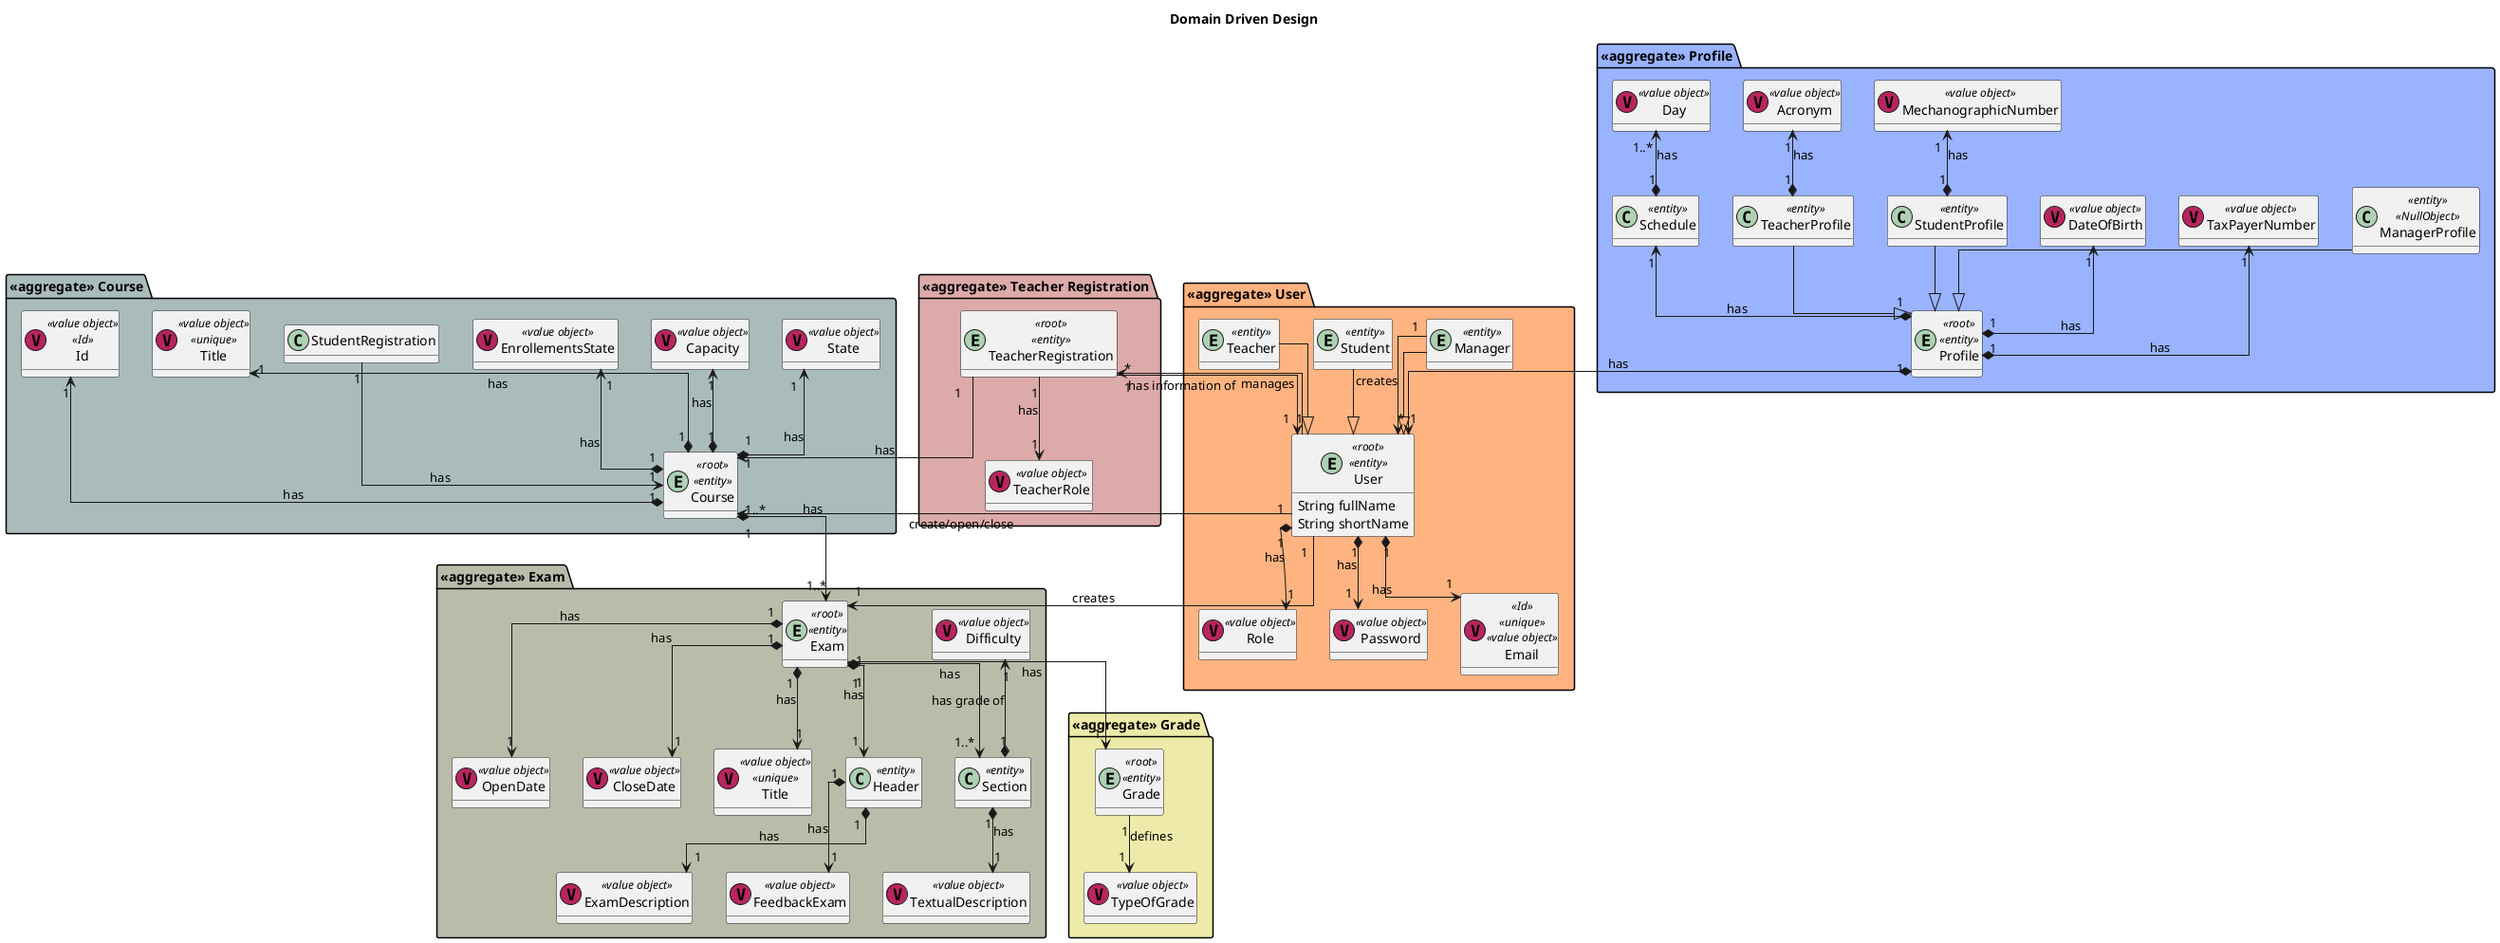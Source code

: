 @startuml

hide methods

skinparam packageStyle rectangle
skinparam linetype ortho

top to bottom direction

title Domain Driven Design

package "<<aggregate>> User" <<Folder>> #ffb380 {

   entity User <<root>> <<entity>>{
        String fullName
        String shortName
    }

    class Role <<(V,#B8255F) value object>> {}
    class Password <<(V,#B8255F) value object>> {}
    class Email <<Id>> <<unique>> <<(V,#B8255F) value object>>  {}
    entity Student <<entity>>{}
    entity Teacher <<entity>>{}
    entity Manager <<entity>>{}

    User "1" *--> "1" Email : has
    User "1" *--> "1" Password : has
    User "1" *--> "1" Role : has
    Manager "1" --> "*" User : creates
    Manager --|> User
    Student --|> User
    Teacher --|> User
}


package "<<aggregate>> Profile" <<Folder>> #99b3ff {
   entity Profile <<root>> <<entity>>{}

    class TeacherProfile <<entity>> {}
    class StudentProfile <<entity>> {}
    class ManagerProfile <<entity>> <<NullObject>> {}
    class TaxPayerNumber <<(V,#B8255F) value object>> {}
    class DateOfBirth <<(V,#B8255F) value object>> {}
    class MechanographicNumber <<(V,#B8255F) value object>> {}
    class Acronym <<(V,#B8255F) value object>> {}
    class Schedule <<entity>> {}
    class "Day" as ProfileDay <<(V,#B8255F) value object>> {}

    TeacherProfile --|> Profile
    StudentProfile --|> Profile
    ManagerProfile --|> Profile
    TaxPayerNumber "1" <--* "1" Profile : has
    DateOfBirth "1" <--* "1" Profile : has
    MechanographicNumber "1" <--* "1" StudentProfile : has
    Acronym "1" <--* "1" TeacherProfile : has
    Schedule "1" <--* "1" Profile : has
    ProfileDay "1..*" <--* "1" Schedule : has
}
Profile "1" *--> "1" User : has



package "<<aggregate>> Teacher Registration" <<Folder>> #ddaaaa {
    entity TeacherRegistration <<root>> <<entity>>{
        }
    class TeacherRole <<(V,#B8255F) value object>> {}


    User "1" --> "*" TeacherRegistration : manages
    TeacherRegistration "1" --> "1" TeacherRole : has
    TeacherRegistration "1" --> "1" User : has information of


}

package "<<aggregate>> Course" <<Folder>> #aabbbb {
   entity Course <<root>> <<entity>>{
    }
    class "Title" as CourseTitle <<(V,#B8255F) value object>> <<unique>> {}
    class Id <<(V,#B8255F) value object>> <<Id>> {}
    class CourseState as "State" <<(V,#B8255F) value object>> {}
    class Capacity <<(V,#B8255F) value object>> {}
    class EnrollementsState <<(V,#B8255F) value object>> {}

    CourseTitle "1" <--* "1" Course : has
    Id "1" <--* "1" Course : has
    CourseState "1" <--* "1" Course : has
    Capacity "1" <--* "1" Course : has
    EnrollementsState "1" <--* "1" Course : has
    StudentRegistration "1" --> "1" Course : has
    TeacherRegistration "1" --> "1" Course : has
}

package "<<aggregate>> Exam" <<Folder>> #bbbbaa {
   entity Exam <<root>> <<entity>>{
    }
    class "Title" as ExamTitle <<(V,#B8255F) value object>> <<unique>> {}
    class Section <<entity>> {}
    class Header <<entity>> {}
    class TextualDescription <<(V,#B8255F) value object>> {}
    class OpenDate <<(V,#B8255F) value object>> {}
    class CloseDate <<(V,#B8255F) value object>> {}
    class ExamDescription <<(V,#B8255F) value object>> {}
    class FeedbackExam <<(V,#B8255F) value object>> {}
    class Difficulty <<(V,#B8255F) value object>> {}

    Header "1" *--> "1" ExamDescription : has
    Header "1" *--> "1" FeedbackExam :has
    Exam "1" *--> "1" OpenDate : has
    Exam "1" *--> "1" CloseDate : has
    Exam "1" *--> "1" ExamTitle : has

    Section "1" *--> "1" TextualDescription : has
    Section "1" *-u-> "1" Difficulty : has grade of

    Exam "1" *--> "1..*" Section : has
    Exam "1" *--> "1" Header :has
    Course "1" *--> "1..*" Exam : has
    User "1" --> "1" Exam : creates
}

package "<<aggregate>> Grade" <<Folder>> #eeeaaa {
    entity Grade <<root>> <<entity>> {}
    class TypeOfGrade <<(V,#B8255F) value object>> {}

    Grade "1" --> "1" TypeOfGrade : defines
    Exam "1" --> "1" Grade : has

}

    User "1" -> "1..*" Course : create/open/close

@enduml